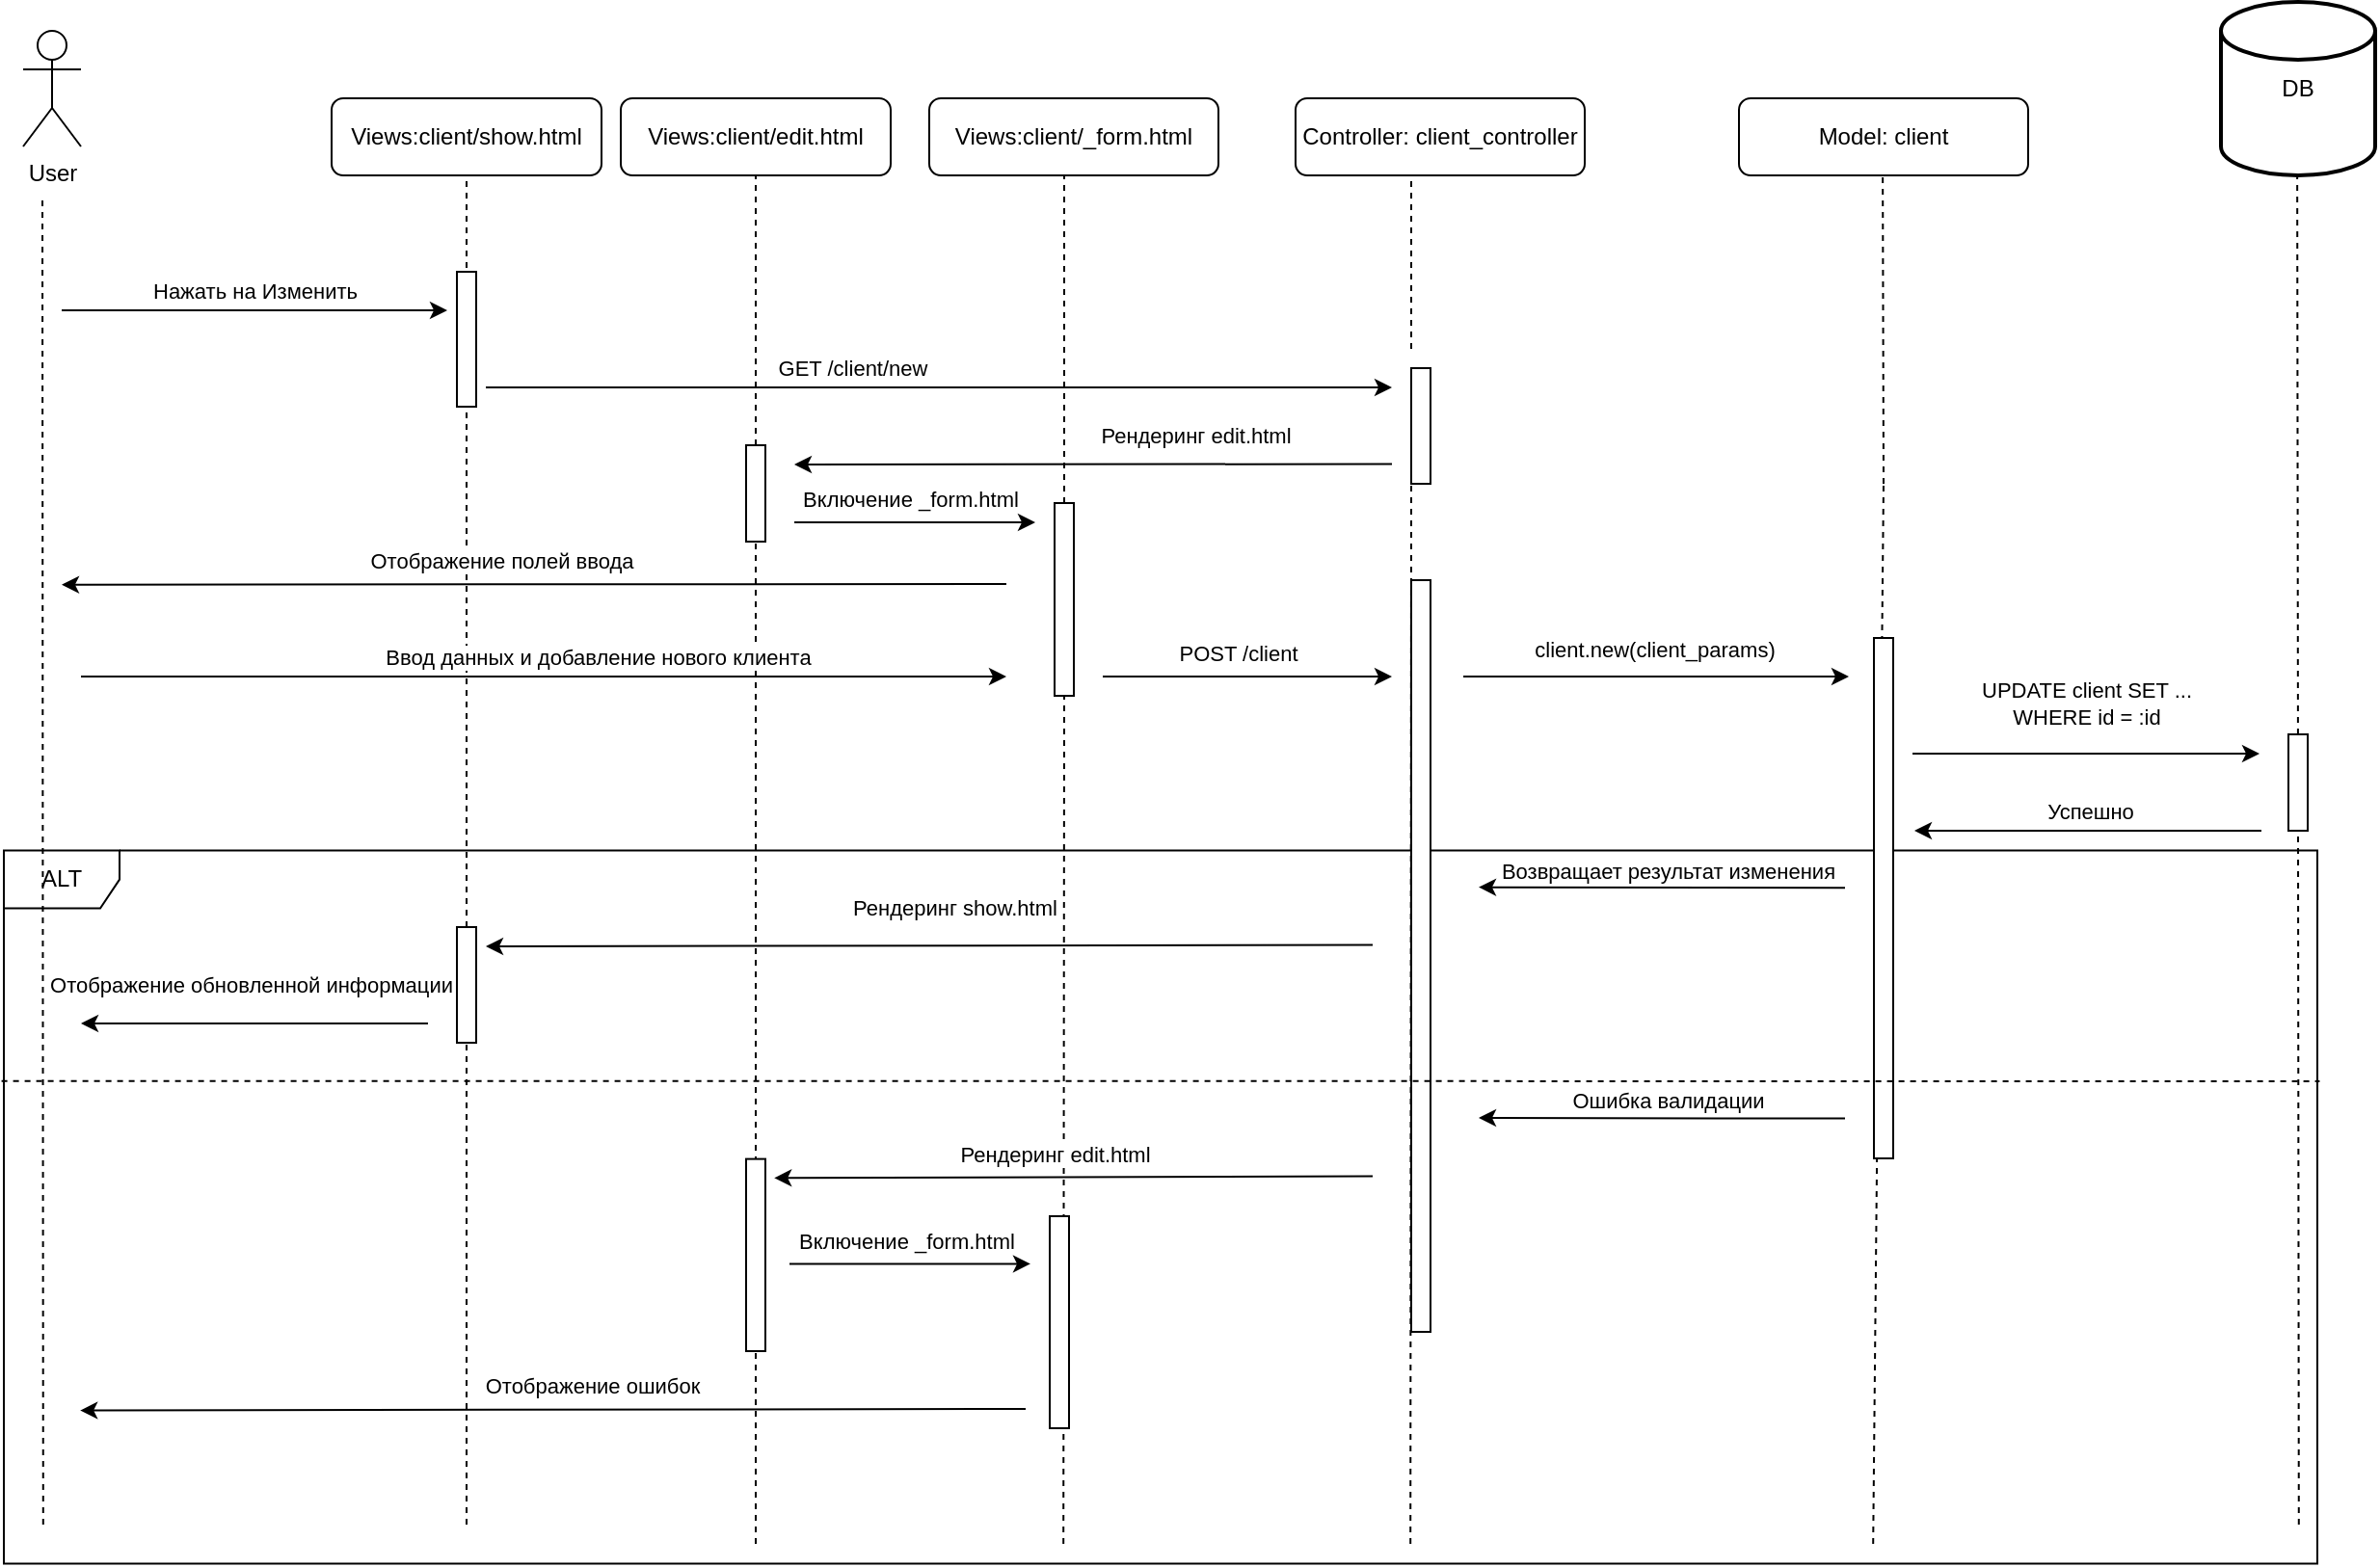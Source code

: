 <mxfile version="26.0.8">
  <diagram name="Страница — 1" id="695ID7bgG2WFHrSCJuuI">
    <mxGraphModel dx="1434" dy="1998" grid="1" gridSize="10" guides="1" tooltips="1" connect="1" arrows="1" fold="1" page="1" pageScale="1" pageWidth="827" pageHeight="1169" math="0" shadow="0">
      <root>
        <mxCell id="0" />
        <mxCell id="1" parent="0" />
        <mxCell id="ADWUg5MJCirPzeo2uPr1-7" value="ALT" style="shape=umlFrame;whiteSpace=wrap;html=1;pointerEvents=0;" parent="1" vertex="1">
          <mxGeometry x="70" y="360.31" width="1200" height="370" as="geometry" />
        </mxCell>
        <mxCell id="zl0BZrbLmQ8mZboYd0fY-1" value="Views:client/show.html" style="rounded=1;whiteSpace=wrap;html=1;" parent="1" vertex="1">
          <mxGeometry x="240" y="-30" width="140" height="40" as="geometry" />
        </mxCell>
        <mxCell id="zl0BZrbLmQ8mZboYd0fY-2" value="Views:client/edit.html" style="rounded=1;whiteSpace=wrap;html=1;" parent="1" vertex="1">
          <mxGeometry x="390" y="-30" width="140" height="40" as="geometry" />
        </mxCell>
        <mxCell id="zl0BZrbLmQ8mZboYd0fY-3" value="Controller: client_controller" style="rounded=1;whiteSpace=wrap;html=1;" parent="1" vertex="1">
          <mxGeometry x="740" y="-30" width="150" height="40" as="geometry" />
        </mxCell>
        <mxCell id="zl0BZrbLmQ8mZboYd0fY-4" value="Model: client" style="rounded=1;whiteSpace=wrap;html=1;" parent="1" vertex="1">
          <mxGeometry x="970" y="-30" width="150" height="40" as="geometry" />
        </mxCell>
        <mxCell id="zl0BZrbLmQ8mZboYd0fY-6" value="DB" style="strokeWidth=2;html=1;shape=mxgraph.flowchart.database;whiteSpace=wrap;" parent="1" vertex="1">
          <mxGeometry x="1220" y="-80" width="80" height="90" as="geometry" />
        </mxCell>
        <mxCell id="zl0BZrbLmQ8mZboYd0fY-7" value="User" style="shape=umlActor;verticalLabelPosition=bottom;verticalAlign=top;html=1;" parent="1" vertex="1">
          <mxGeometry x="80" y="-65" width="30" height="60" as="geometry" />
        </mxCell>
        <mxCell id="zl0BZrbLmQ8mZboYd0fY-8" value="" style="endArrow=none;dashed=1;html=1;rounded=0;entryX=0.5;entryY=1;entryDx=0;entryDy=0;" parent="1" source="j1bbp8KOwzvHQ2oXoYyj-13" target="zl0BZrbLmQ8mZboYd0fY-1" edge="1">
          <mxGeometry width="50" height="50" relative="1" as="geometry">
            <mxPoint x="310" y="470" as="sourcePoint" />
            <mxPoint x="320" y="130" as="targetPoint" />
          </mxGeometry>
        </mxCell>
        <mxCell id="zl0BZrbLmQ8mZboYd0fY-9" value="" style="endArrow=none;dashed=1;html=1;rounded=0;entryX=0.5;entryY=1;entryDx=0;entryDy=0;exitX=0.325;exitY=0.972;exitDx=0;exitDy=0;exitPerimeter=0;" parent="1" source="ADWUg5MJCirPzeo2uPr1-7" edge="1">
          <mxGeometry width="50" height="50" relative="1" as="geometry">
            <mxPoint x="460" y="470" as="sourcePoint" />
            <mxPoint x="460" y="10" as="targetPoint" />
          </mxGeometry>
        </mxCell>
        <mxCell id="zl0BZrbLmQ8mZboYd0fY-10" value="" style="endArrow=none;dashed=1;html=1;rounded=0;entryX=0.5;entryY=1;entryDx=0;entryDy=0;" parent="1" edge="1">
          <mxGeometry width="50" height="50" relative="1" as="geometry">
            <mxPoint x="800" y="100" as="sourcePoint" />
            <mxPoint x="800" y="10" as="targetPoint" />
          </mxGeometry>
        </mxCell>
        <mxCell id="zl0BZrbLmQ8mZboYd0fY-11" value="" style="endArrow=none;dashed=1;html=1;rounded=0;entryX=0.5;entryY=1;entryDx=0;entryDy=0;" parent="1" edge="1">
          <mxGeometry width="50" height="50" relative="1" as="geometry">
            <mxPoint x="1045" y="170" as="sourcePoint" />
            <mxPoint x="1044.57" y="10" as="targetPoint" />
          </mxGeometry>
        </mxCell>
        <mxCell id="zl0BZrbLmQ8mZboYd0fY-12" value="" style="endArrow=none;dashed=1;html=1;rounded=0;entryX=0.5;entryY=1;entryDx=0;entryDy=0;" parent="1" source="QBLKQdz6iIuvLNrxdn-J-20" edge="1">
          <mxGeometry width="50" height="50" relative="1" as="geometry">
            <mxPoint x="1260" y="480" as="sourcePoint" />
            <mxPoint x="1259.57" y="10" as="targetPoint" />
          </mxGeometry>
        </mxCell>
        <mxCell id="zl0BZrbLmQ8mZboYd0fY-13" value="" style="rounded=0;whiteSpace=wrap;html=1;" parent="1" vertex="1">
          <mxGeometry x="305" y="60" width="10" height="70" as="geometry" />
        </mxCell>
        <mxCell id="zl0BZrbLmQ8mZboYd0fY-14" value="" style="endArrow=none;dashed=1;html=1;rounded=0;exitX=0.017;exitY=0.945;exitDx=0;exitDy=0;exitPerimeter=0;" parent="1" source="ADWUg5MJCirPzeo2uPr1-7" edge="1">
          <mxGeometry width="50" height="50" relative="1" as="geometry">
            <mxPoint x="90" y="480" as="sourcePoint" />
            <mxPoint x="90" y="20" as="targetPoint" />
          </mxGeometry>
        </mxCell>
        <mxCell id="zl0BZrbLmQ8mZboYd0fY-15" value="" style="endArrow=classic;html=1;rounded=0;" parent="1" edge="1">
          <mxGeometry width="50" height="50" relative="1" as="geometry">
            <mxPoint x="100" y="80" as="sourcePoint" />
            <mxPoint x="300" y="80" as="targetPoint" />
          </mxGeometry>
        </mxCell>
        <mxCell id="zl0BZrbLmQ8mZboYd0fY-23" value="Нажать на Изменить" style="edgeLabel;html=1;align=center;verticalAlign=middle;resizable=0;points=[];" parent="zl0BZrbLmQ8mZboYd0fY-15" vertex="1" connectable="0">
          <mxGeometry x="0.11" y="1" relative="1" as="geometry">
            <mxPoint x="-11" y="-9" as="offset" />
          </mxGeometry>
        </mxCell>
        <mxCell id="zl0BZrbLmQ8mZboYd0fY-17" value="" style="endArrow=classic;html=1;rounded=0;" parent="1" edge="1">
          <mxGeometry width="50" height="50" relative="1" as="geometry">
            <mxPoint x="320" y="120" as="sourcePoint" />
            <mxPoint x="790" y="120" as="targetPoint" />
          </mxGeometry>
        </mxCell>
        <mxCell id="zl0BZrbLmQ8mZboYd0fY-16" value="" style="rounded=0;whiteSpace=wrap;html=1;" parent="1" vertex="1">
          <mxGeometry x="800" y="110" width="10" height="60" as="geometry" />
        </mxCell>
        <mxCell id="zl0BZrbLmQ8mZboYd0fY-20" value="" style="endArrow=none;dashed=1;html=1;rounded=0;entryX=0.5;entryY=1;entryDx=0;entryDy=0;exitX=0.808;exitY=0.972;exitDx=0;exitDy=0;exitPerimeter=0;" parent="1" source="ADWUg5MJCirPzeo2uPr1-7" edge="1">
          <mxGeometry width="50" height="50" relative="1" as="geometry">
            <mxPoint x="1045" y="480" as="sourcePoint" />
            <mxPoint x="1045" y="170" as="targetPoint" />
          </mxGeometry>
        </mxCell>
        <mxCell id="zl0BZrbLmQ8mZboYd0fY-24" value="GET /client/new" style="edgeLabel;html=1;align=center;verticalAlign=middle;resizable=0;points=[];" parent="1" vertex="1" connectable="0">
          <mxGeometry x="510.004" y="110.0" as="geometry" />
        </mxCell>
        <mxCell id="zl0BZrbLmQ8mZboYd0fY-34" value="" style="endArrow=none;dashed=1;html=1;rounded=0;entryX=0;entryY=1;entryDx=0;entryDy=0;exitX=0.608;exitY=0.972;exitDx=0;exitDy=0;exitPerimeter=0;" parent="1" source="ADWUg5MJCirPzeo2uPr1-7" target="zl0BZrbLmQ8mZboYd0fY-16" edge="1">
          <mxGeometry width="50" height="50" relative="1" as="geometry">
            <mxPoint x="800" y="480" as="sourcePoint" />
            <mxPoint x="830" y="260" as="targetPoint" />
          </mxGeometry>
        </mxCell>
        <mxCell id="zl0BZrbLmQ8mZboYd0fY-38" value="" style="endArrow=classic;html=1;rounded=0;" parent="1" edge="1">
          <mxGeometry width="50" height="50" relative="1" as="geometry">
            <mxPoint x="780" y="409.31" as="sourcePoint" />
            <mxPoint x="320" y="410" as="targetPoint" />
          </mxGeometry>
        </mxCell>
        <mxCell id="zl0BZrbLmQ8mZboYd0fY-39" value="Рендеринг show.html" style="edgeLabel;html=1;align=center;verticalAlign=middle;resizable=0;points=[];" parent="1" vertex="1" connectable="0">
          <mxGeometry x="565.004" y="380.0" as="geometry">
            <mxPoint x="-2" y="10" as="offset" />
          </mxGeometry>
        </mxCell>
        <mxCell id="zl0BZrbLmQ8mZboYd0fY-41" value="" style="endArrow=classic;html=1;rounded=0;" parent="1" edge="1">
          <mxGeometry width="50" height="50" relative="1" as="geometry">
            <mxPoint x="290" y="450" as="sourcePoint" />
            <mxPoint x="110" y="450" as="targetPoint" />
          </mxGeometry>
        </mxCell>
        <mxCell id="zl0BZrbLmQ8mZboYd0fY-42" value="Отображение обновленной информации" style="edgeLabel;html=1;align=center;verticalAlign=middle;resizable=0;points=[];" parent="1" vertex="1" connectable="0">
          <mxGeometry x="200.004" y="420.0" as="geometry">
            <mxPoint x="-2" y="10" as="offset" />
          </mxGeometry>
        </mxCell>
        <mxCell id="QBLKQdz6iIuvLNrxdn-J-4" value="" style="endArrow=classic;html=1;rounded=0;" parent="1" edge="1">
          <mxGeometry width="50" height="50" relative="1" as="geometry">
            <mxPoint x="827" y="270" as="sourcePoint" />
            <mxPoint x="1027" y="270" as="targetPoint" />
          </mxGeometry>
        </mxCell>
        <mxCell id="QBLKQdz6iIuvLNrxdn-J-5" value="client.new(client_params)" style="edgeLabel;html=1;align=center;verticalAlign=middle;resizable=0;points=[];" parent="1" vertex="1" connectable="0">
          <mxGeometry x="935.004" y="250.0" as="geometry">
            <mxPoint x="-9" y="6" as="offset" />
          </mxGeometry>
        </mxCell>
        <mxCell id="QBLKQdz6iIuvLNrxdn-J-8" value="" style="rounded=0;whiteSpace=wrap;html=1;" parent="1" vertex="1">
          <mxGeometry x="1040" y="250" width="10" height="270" as="geometry" />
        </mxCell>
        <mxCell id="QBLKQdz6iIuvLNrxdn-J-17" value="" style="endArrow=classic;html=1;rounded=0;" parent="1" edge="1">
          <mxGeometry width="50" height="50" relative="1" as="geometry">
            <mxPoint x="1025" y="379.62" as="sourcePoint" />
            <mxPoint x="835" y="379.31" as="targetPoint" />
          </mxGeometry>
        </mxCell>
        <mxCell id="QBLKQdz6iIuvLNrxdn-J-18" value="Возвращает результат изменения" style="edgeLabel;html=1;align=center;verticalAlign=middle;resizable=0;points=[];" parent="1" vertex="1" connectable="0">
          <mxGeometry x="935.004" y="360.31" as="geometry">
            <mxPoint x="-2" y="10" as="offset" />
          </mxGeometry>
        </mxCell>
        <mxCell id="QBLKQdz6iIuvLNrxdn-J-21" value="" style="endArrow=classic;html=1;rounded=0;" parent="1" edge="1">
          <mxGeometry width="50" height="50" relative="1" as="geometry">
            <mxPoint x="1060" y="310" as="sourcePoint" />
            <mxPoint x="1240" y="310" as="targetPoint" />
          </mxGeometry>
        </mxCell>
        <mxCell id="QBLKQdz6iIuvLNrxdn-J-22" value="UPDATE client SET ...&lt;br&gt;WHERE id = :id" style="edgeLabel;html=1;align=center;verticalAlign=middle;resizable=0;points=[];" parent="1" vertex="1" connectable="0">
          <mxGeometry x="1160.004" y="280.0" as="geometry">
            <mxPoint x="-10" y="4" as="offset" />
          </mxGeometry>
        </mxCell>
        <mxCell id="QBLKQdz6iIuvLNrxdn-J-23" value="" style="endArrow=classic;html=1;rounded=0;" parent="1" edge="1">
          <mxGeometry width="50" height="50" relative="1" as="geometry">
            <mxPoint x="1241" y="350" as="sourcePoint" />
            <mxPoint x="1061" y="350" as="targetPoint" />
          </mxGeometry>
        </mxCell>
        <mxCell id="QBLKQdz6iIuvLNrxdn-J-24" value="Успешно" style="edgeLabel;html=1;align=center;verticalAlign=middle;resizable=0;points=[];" parent="1" vertex="1" connectable="0">
          <mxGeometry x="1160.004" y="335.0" as="geometry">
            <mxPoint x="-8" y="5" as="offset" />
          </mxGeometry>
        </mxCell>
        <mxCell id="j1bbp8KOwzvHQ2oXoYyj-1" value="" style="rounded=0;whiteSpace=wrap;html=1;" parent="1" vertex="1">
          <mxGeometry x="455" y="150" width="10" height="50" as="geometry" />
        </mxCell>
        <mxCell id="j1bbp8KOwzvHQ2oXoYyj-2" value="" style="endArrow=classic;html=1;rounded=0;" parent="1" edge="1">
          <mxGeometry width="50" height="50" relative="1" as="geometry">
            <mxPoint x="790" y="159.74" as="sourcePoint" />
            <mxPoint x="480" y="160" as="targetPoint" />
          </mxGeometry>
        </mxCell>
        <mxCell id="j1bbp8KOwzvHQ2oXoYyj-3" value="Рендеринг edit.html" style="edgeLabel;html=1;align=center;verticalAlign=middle;resizable=0;points=[];" parent="1" vertex="1" connectable="0">
          <mxGeometry x="690.004" y="135.0" as="geometry">
            <mxPoint x="-2" y="10" as="offset" />
          </mxGeometry>
        </mxCell>
        <mxCell id="j1bbp8KOwzvHQ2oXoYyj-4" value="" style="endArrow=classic;html=1;rounded=0;" parent="1" edge="1">
          <mxGeometry width="50" height="50" relative="1" as="geometry">
            <mxPoint x="590" y="222" as="sourcePoint" />
            <mxPoint x="100" y="222.34" as="targetPoint" />
          </mxGeometry>
        </mxCell>
        <mxCell id="j1bbp8KOwzvHQ2oXoYyj-5" value="Отображение полей ввода" style="edgeLabel;html=1;align=center;verticalAlign=middle;resizable=0;points=[];" parent="1" vertex="1" connectable="0">
          <mxGeometry x="330.004" y="200.0" as="geometry">
            <mxPoint x="-2" y="10" as="offset" />
          </mxGeometry>
        </mxCell>
        <mxCell id="j1bbp8KOwzvHQ2oXoYyj-7" value="" style="endArrow=classic;html=1;rounded=0;" parent="1" edge="1">
          <mxGeometry width="50" height="50" relative="1" as="geometry">
            <mxPoint x="110" y="270" as="sourcePoint" />
            <mxPoint x="590" y="270" as="targetPoint" />
          </mxGeometry>
        </mxCell>
        <mxCell id="j1bbp8KOwzvHQ2oXoYyj-8" value="Ввод данных и добавление нового клиента" style="edgeLabel;html=1;align=center;verticalAlign=middle;resizable=0;points=[];" parent="j1bbp8KOwzvHQ2oXoYyj-7" vertex="1" connectable="0">
          <mxGeometry x="0.344" y="-1" relative="1" as="geometry">
            <mxPoint x="-55" y="-11" as="offset" />
          </mxGeometry>
        </mxCell>
        <mxCell id="j1bbp8KOwzvHQ2oXoYyj-9" value="" style="endArrow=classic;html=1;rounded=0;" parent="1" edge="1">
          <mxGeometry width="50" height="50" relative="1" as="geometry">
            <mxPoint x="640" y="270" as="sourcePoint" />
            <mxPoint x="790" y="270" as="targetPoint" />
          </mxGeometry>
        </mxCell>
        <mxCell id="j1bbp8KOwzvHQ2oXoYyj-10" value="POST /client" style="edgeLabel;html=1;align=center;verticalAlign=middle;resizable=0;points=[];" parent="1" vertex="1" connectable="0">
          <mxGeometry x="720.004" y="260.0" as="geometry">
            <mxPoint x="-10" y="-2" as="offset" />
          </mxGeometry>
        </mxCell>
        <mxCell id="j1bbp8KOwzvHQ2oXoYyj-11" value="" style="rounded=0;whiteSpace=wrap;html=1;" parent="1" vertex="1">
          <mxGeometry x="800" y="220" width="10" height="390" as="geometry" />
        </mxCell>
        <mxCell id="j1bbp8KOwzvHQ2oXoYyj-14" value="" style="endArrow=none;dashed=1;html=1;rounded=0;entryX=0.5;entryY=1;entryDx=0;entryDy=0;exitX=0.2;exitY=0.945;exitDx=0;exitDy=0;exitPerimeter=0;" parent="1" source="ADWUg5MJCirPzeo2uPr1-7" target="j1bbp8KOwzvHQ2oXoYyj-13" edge="1">
          <mxGeometry width="50" height="50" relative="1" as="geometry">
            <mxPoint x="310" y="470" as="sourcePoint" />
            <mxPoint x="310" y="10" as="targetPoint" />
          </mxGeometry>
        </mxCell>
        <mxCell id="j1bbp8KOwzvHQ2oXoYyj-13" value="" style="rounded=0;whiteSpace=wrap;html=1;" parent="1" vertex="1">
          <mxGeometry x="305" y="400" width="10" height="60" as="geometry" />
        </mxCell>
        <mxCell id="j1bbp8KOwzvHQ2oXoYyj-16" value="" style="endArrow=none;dashed=1;html=1;rounded=0;entryX=0.5;entryY=1;entryDx=0;entryDy=0;exitX=0.992;exitY=0.945;exitDx=0;exitDy=0;exitPerimeter=0;" parent="1" source="ADWUg5MJCirPzeo2uPr1-7" target="QBLKQdz6iIuvLNrxdn-J-20" edge="1">
          <mxGeometry width="50" height="50" relative="1" as="geometry">
            <mxPoint x="1260" y="480" as="sourcePoint" />
            <mxPoint x="1259.57" y="10" as="targetPoint" />
          </mxGeometry>
        </mxCell>
        <mxCell id="QBLKQdz6iIuvLNrxdn-J-20" value="" style="rounded=0;whiteSpace=wrap;html=1;" parent="1" vertex="1">
          <mxGeometry x="1255" y="300" width="10" height="50" as="geometry" />
        </mxCell>
        <mxCell id="ADWUg5MJCirPzeo2uPr1-1" value="Views:client/_form.html" style="rounded=1;whiteSpace=wrap;html=1;" parent="1" vertex="1">
          <mxGeometry x="550" y="-30" width="150" height="40" as="geometry" />
        </mxCell>
        <mxCell id="ADWUg5MJCirPzeo2uPr1-2" value="" style="endArrow=none;dashed=1;html=1;rounded=0;entryX=0.5;entryY=1;entryDx=0;entryDy=0;" parent="1" source="ADWUg5MJCirPzeo2uPr1-3" edge="1">
          <mxGeometry width="50" height="50" relative="1" as="geometry">
            <mxPoint x="620" y="470" as="sourcePoint" />
            <mxPoint x="620" y="10" as="targetPoint" />
          </mxGeometry>
        </mxCell>
        <mxCell id="ADWUg5MJCirPzeo2uPr1-4" value="" style="endArrow=classic;html=1;rounded=0;" parent="1" edge="1">
          <mxGeometry width="50" height="50" relative="1" as="geometry">
            <mxPoint x="480" y="190" as="sourcePoint" />
            <mxPoint x="605" y="190" as="targetPoint" />
          </mxGeometry>
        </mxCell>
        <mxCell id="ADWUg5MJCirPzeo2uPr1-5" value="Включение _form.html" style="edgeLabel;html=1;align=center;verticalAlign=middle;resizable=0;points=[];" parent="1" vertex="1" connectable="0">
          <mxGeometry x="550.004" y="180.0" as="geometry">
            <mxPoint x="-10" y="-2" as="offset" />
          </mxGeometry>
        </mxCell>
        <mxCell id="ADWUg5MJCirPzeo2uPr1-6" value="" style="endArrow=none;dashed=1;html=1;rounded=0;entryX=0.5;entryY=1;entryDx=0;entryDy=0;exitX=0.458;exitY=0.972;exitDx=0;exitDy=0;exitPerimeter=0;" parent="1" source="ADWUg5MJCirPzeo2uPr1-7" target="ADWUg5MJCirPzeo2uPr1-3" edge="1">
          <mxGeometry width="50" height="50" relative="1" as="geometry">
            <mxPoint x="620" y="470" as="sourcePoint" />
            <mxPoint x="620" y="10" as="targetPoint" />
          </mxGeometry>
        </mxCell>
        <mxCell id="ADWUg5MJCirPzeo2uPr1-3" value="" style="rounded=0;whiteSpace=wrap;html=1;" parent="1" vertex="1">
          <mxGeometry x="615" y="180" width="10" height="100" as="geometry" />
        </mxCell>
        <mxCell id="ADWUg5MJCirPzeo2uPr1-8" value="" style="endArrow=classic;html=1;rounded=0;" parent="1" edge="1">
          <mxGeometry width="50" height="50" relative="1" as="geometry">
            <mxPoint x="1025" y="499.31" as="sourcePoint" />
            <mxPoint x="835" y="499" as="targetPoint" />
          </mxGeometry>
        </mxCell>
        <mxCell id="ADWUg5MJCirPzeo2uPr1-9" value="Ошибка валидации" style="edgeLabel;html=1;align=center;verticalAlign=middle;resizable=0;points=[];" parent="1" vertex="1" connectable="0">
          <mxGeometry x="935.004" y="480.0" as="geometry">
            <mxPoint x="-2" y="10" as="offset" />
          </mxGeometry>
        </mxCell>
        <mxCell id="ADWUg5MJCirPzeo2uPr1-10" value="" style="endArrow=classic;html=1;rounded=0;entryX=0.333;entryY=0.459;entryDx=0;entryDy=0;entryPerimeter=0;" parent="1" target="ADWUg5MJCirPzeo2uPr1-7" edge="1">
          <mxGeometry width="50" height="50" relative="1" as="geometry">
            <mxPoint x="780" y="529.31" as="sourcePoint" />
            <mxPoint x="650" y="530" as="targetPoint" />
          </mxGeometry>
        </mxCell>
        <mxCell id="ADWUg5MJCirPzeo2uPr1-11" value="Рендеринг edit.html" style="edgeLabel;html=1;align=center;verticalAlign=middle;resizable=0;points=[];" parent="1" vertex="1" connectable="0">
          <mxGeometry x="500.004" y="510.0" as="geometry">
            <mxPoint x="115" y="8" as="offset" />
          </mxGeometry>
        </mxCell>
        <mxCell id="ADWUg5MJCirPzeo2uPr1-12" value="" style="rounded=0;whiteSpace=wrap;html=1;" parent="1" vertex="1">
          <mxGeometry x="455" y="520.31" width="10" height="99.69" as="geometry" />
        </mxCell>
        <mxCell id="ADWUg5MJCirPzeo2uPr1-13" value="" style="endArrow=classic;html=1;rounded=0;" parent="1" edge="1">
          <mxGeometry width="50" height="50" relative="1" as="geometry">
            <mxPoint x="477.5" y="574.74" as="sourcePoint" />
            <mxPoint x="602.5" y="574.74" as="targetPoint" />
          </mxGeometry>
        </mxCell>
        <mxCell id="ADWUg5MJCirPzeo2uPr1-14" value="Включение _form.html" style="edgeLabel;html=1;align=center;verticalAlign=middle;resizable=0;points=[];" parent="1" vertex="1" connectable="0">
          <mxGeometry x="547.504" y="564.74" as="geometry">
            <mxPoint x="-10" y="-2" as="offset" />
          </mxGeometry>
        </mxCell>
        <mxCell id="ADWUg5MJCirPzeo2uPr1-15" value="" style="rounded=0;whiteSpace=wrap;html=1;" parent="1" vertex="1">
          <mxGeometry x="612.5" y="550" width="10" height="110" as="geometry" />
        </mxCell>
        <mxCell id="ADWUg5MJCirPzeo2uPr1-16" value="" style="endArrow=classic;html=1;rounded=0;entryX=0.033;entryY=0.785;entryDx=0;entryDy=0;entryPerimeter=0;" parent="1" target="ADWUg5MJCirPzeo2uPr1-7" edge="1">
          <mxGeometry width="50" height="50" relative="1" as="geometry">
            <mxPoint x="600" y="650" as="sourcePoint" />
            <mxPoint x="290" y="650.69" as="targetPoint" />
          </mxGeometry>
        </mxCell>
        <mxCell id="ADWUg5MJCirPzeo2uPr1-17" value="Отображение ошибок" style="edgeLabel;html=1;align=center;verticalAlign=middle;resizable=0;points=[];" parent="1" vertex="1" connectable="0">
          <mxGeometry x="260.004" y="630.0" as="geometry">
            <mxPoint x="115" y="8" as="offset" />
          </mxGeometry>
        </mxCell>
        <mxCell id="ADWUg5MJCirPzeo2uPr1-18" value="" style="endArrow=none;dashed=1;html=1;rounded=0;exitX=-0.001;exitY=0.323;exitDx=0;exitDy=0;exitPerimeter=0;" parent="1" source="ADWUg5MJCirPzeo2uPr1-7" edge="1">
          <mxGeometry width="50" height="50" relative="1" as="geometry">
            <mxPoint x="80.0" y="479.82" as="sourcePoint" />
            <mxPoint x="1271.2" y="480" as="targetPoint" />
          </mxGeometry>
        </mxCell>
      </root>
    </mxGraphModel>
  </diagram>
</mxfile>
